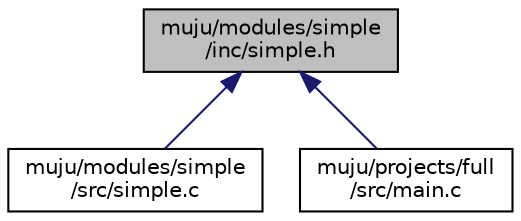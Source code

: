 digraph "muju/modules/simple/inc/simple.h"
{
  edge [fontname="Helvetica",fontsize="10",labelfontname="Helvetica",labelfontsize="10"];
  node [fontname="Helvetica",fontsize="10",shape=record];
  Node1 [label="muju/modules/simple\l/inc/simple.h",height=0.2,width=0.4,color="black", fillcolor="grey75", style="filled", fontcolor="black"];
  Node1 -> Node2 [dir="back",color="midnightblue",fontsize="10",style="solid",fontname="Helvetica"];
  Node2 [label="muju/modules/simple\l/src/simple.c",height=0.2,width=0.4,color="black", fillcolor="white", style="filled",URL="$simple_8c.html"];
  Node1 -> Node3 [dir="back",color="midnightblue",fontsize="10",style="solid",fontname="Helvetica"];
  Node3 [label="muju/projects/full\l/src/main.c",height=0.2,width=0.4,color="black", fillcolor="white", style="filled",URL="$muju_2projects_2full_2src_2main_8c.html"];
}

